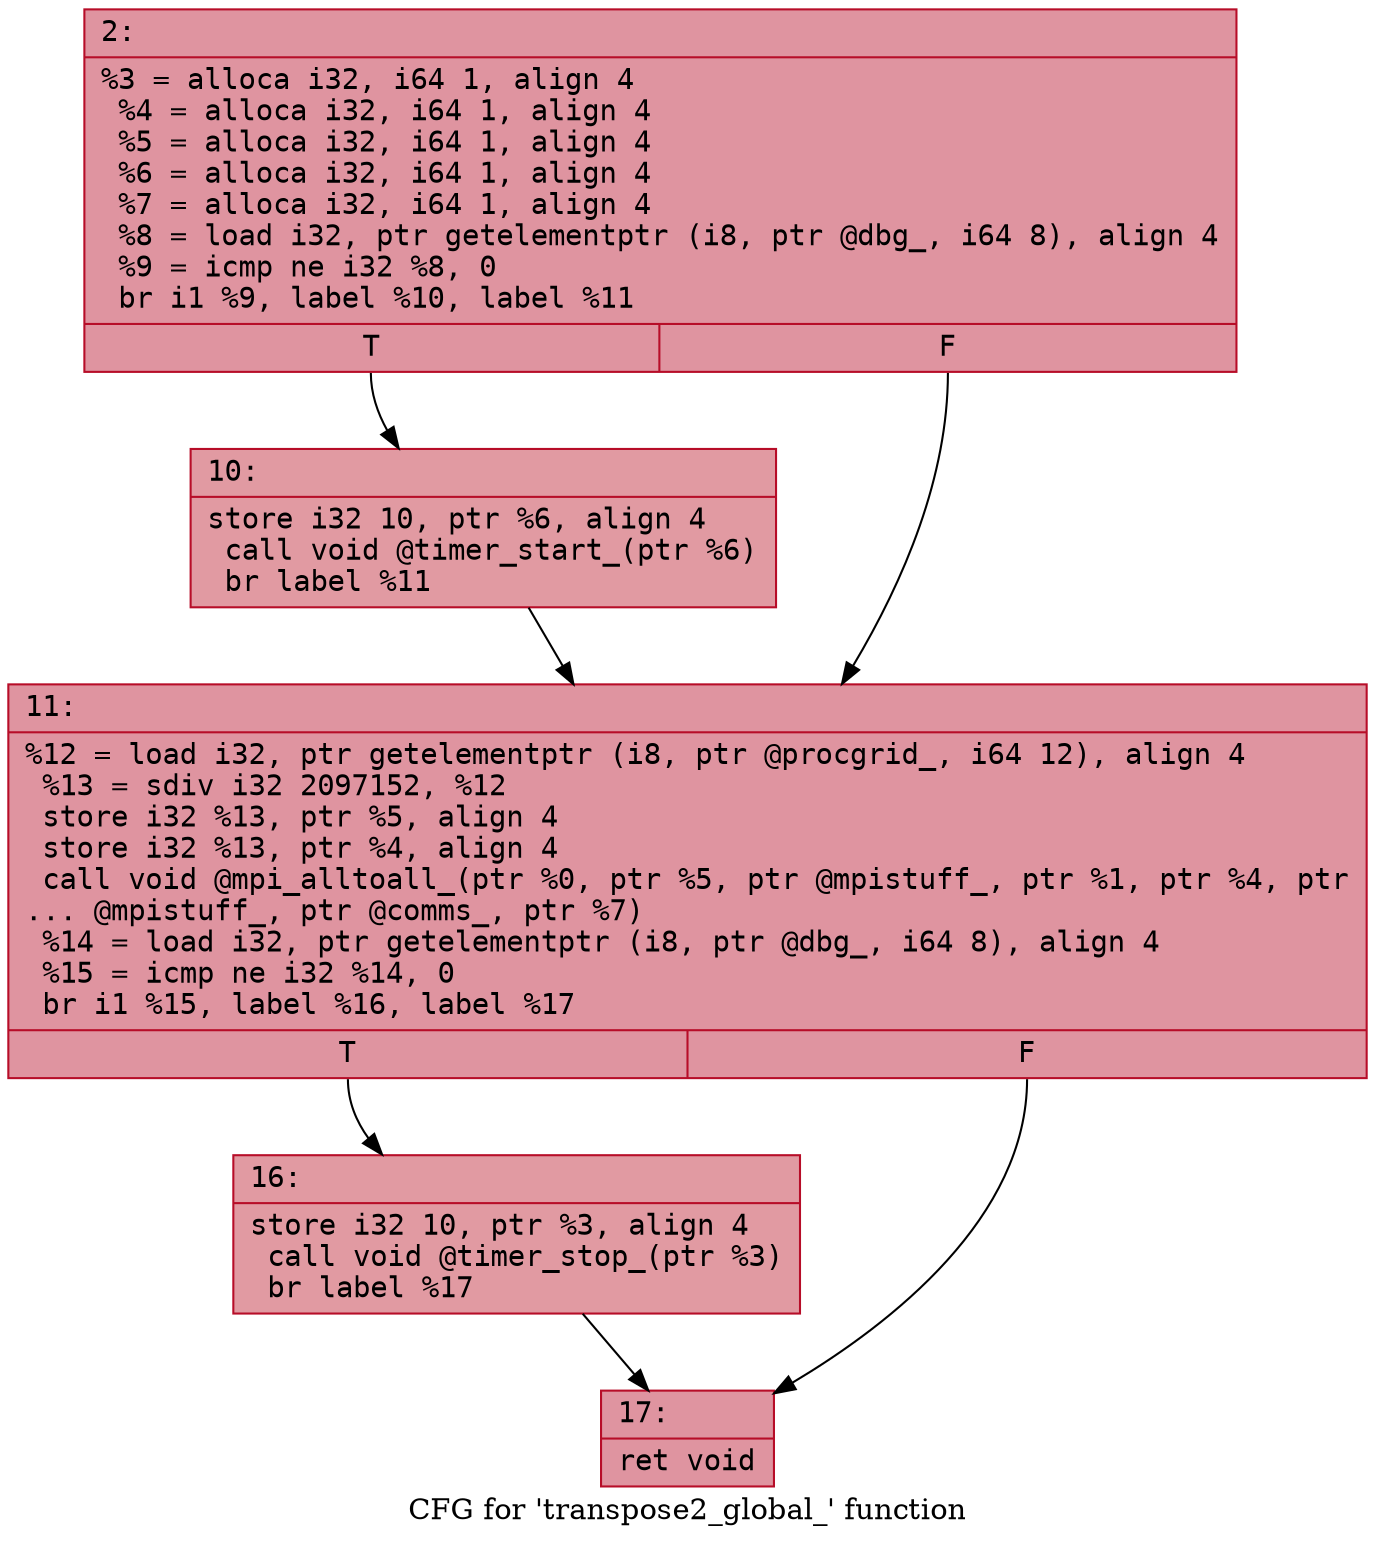 digraph "CFG for 'transpose2_global_' function" {
	label="CFG for 'transpose2_global_' function";

	Node0x55cdf5d95a20 [shape=record,color="#b70d28ff", style=filled, fillcolor="#b70d2870" fontname="Courier",label="{2:\l|  %3 = alloca i32, i64 1, align 4\l  %4 = alloca i32, i64 1, align 4\l  %5 = alloca i32, i64 1, align 4\l  %6 = alloca i32, i64 1, align 4\l  %7 = alloca i32, i64 1, align 4\l  %8 = load i32, ptr getelementptr (i8, ptr @dbg_, i64 8), align 4\l  %9 = icmp ne i32 %8, 0\l  br i1 %9, label %10, label %11\l|{<s0>T|<s1>F}}"];
	Node0x55cdf5d95a20:s0 -> Node0x55cdf5d95d80[tooltip="2 -> 10\nProbability 62.50%" ];
	Node0x55cdf5d95a20:s1 -> Node0x55cdf5d95dd0[tooltip="2 -> 11\nProbability 37.50%" ];
	Node0x55cdf5d95d80 [shape=record,color="#b70d28ff", style=filled, fillcolor="#bb1b2c70" fontname="Courier",label="{10:\l|  store i32 10, ptr %6, align 4\l  call void @timer_start_(ptr %6)\l  br label %11\l}"];
	Node0x55cdf5d95d80 -> Node0x55cdf5d95dd0[tooltip="10 -> 11\nProbability 100.00%" ];
	Node0x55cdf5d95dd0 [shape=record,color="#b70d28ff", style=filled, fillcolor="#b70d2870" fontname="Courier",label="{11:\l|  %12 = load i32, ptr getelementptr (i8, ptr @procgrid_, i64 12), align 4\l  %13 = sdiv i32 2097152, %12\l  store i32 %13, ptr %5, align 4\l  store i32 %13, ptr %4, align 4\l  call void @mpi_alltoall_(ptr %0, ptr %5, ptr @mpistuff_, ptr %1, ptr %4, ptr\l... @mpistuff_, ptr @comms_, ptr %7)\l  %14 = load i32, ptr getelementptr (i8, ptr @dbg_, i64 8), align 4\l  %15 = icmp ne i32 %14, 0\l  br i1 %15, label %16, label %17\l|{<s0>T|<s1>F}}"];
	Node0x55cdf5d95dd0:s0 -> Node0x55cdf5d966e0[tooltip="11 -> 16\nProbability 62.50%" ];
	Node0x55cdf5d95dd0:s1 -> Node0x55cdf5d96730[tooltip="11 -> 17\nProbability 37.50%" ];
	Node0x55cdf5d966e0 [shape=record,color="#b70d28ff", style=filled, fillcolor="#bb1b2c70" fontname="Courier",label="{16:\l|  store i32 10, ptr %3, align 4\l  call void @timer_stop_(ptr %3)\l  br label %17\l}"];
	Node0x55cdf5d966e0 -> Node0x55cdf5d96730[tooltip="16 -> 17\nProbability 100.00%" ];
	Node0x55cdf5d96730 [shape=record,color="#b70d28ff", style=filled, fillcolor="#b70d2870" fontname="Courier",label="{17:\l|  ret void\l}"];
}

